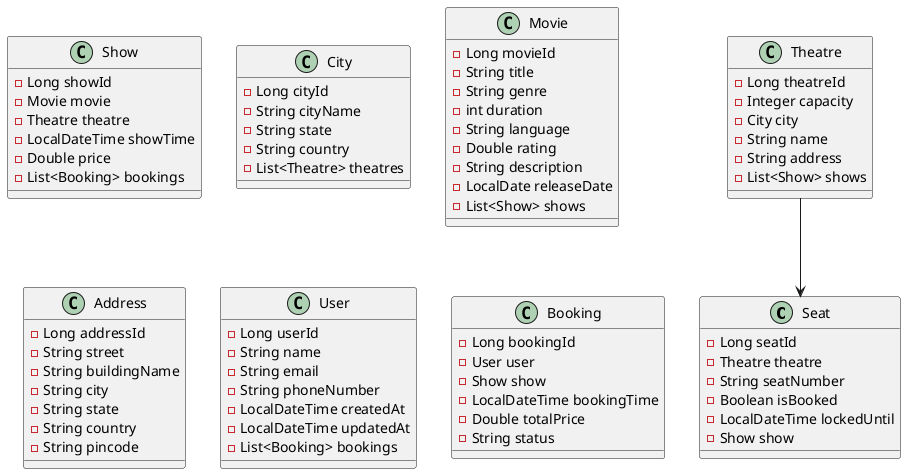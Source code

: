 @startuml
class Seat {
- Long seatId
- Theatre theatre
- String seatNumber
- Boolean isBooked
- LocalDateTime lockedUntil
- Show show
}

class Show {
- Long showId
- Movie movie
- Theatre theatre
- LocalDateTime showTime
- Double price
- List<Booking> bookings
}

class City {
- Long cityId
- String cityName
- String state
- String country
- List<Theatre> theatres
}

class Movie {
- Long movieId
- String title
- String genre
- int duration
- String language
- Double rating
- String description
- LocalDate releaseDate
- List<Show> shows
}

class Address {
- Long addressId
- String street
- String buildingName
- String city
- String state
- String country
- String pincode
}

class User {
- Long userId
- String name
- String email
- String phoneNumber
- LocalDateTime createdAt
- LocalDateTime updatedAt
- List<Booking> bookings
}

class Booking {
- Long bookingId
- User user
- Show show
- LocalDateTime bookingTime
- Double totalPrice
- String status
}

class Theatre {
- Long theatreId
- Integer capacity
- City city
- String name
- String address
- List<Show> shows
}

Theatre --> Seat

@enduml
